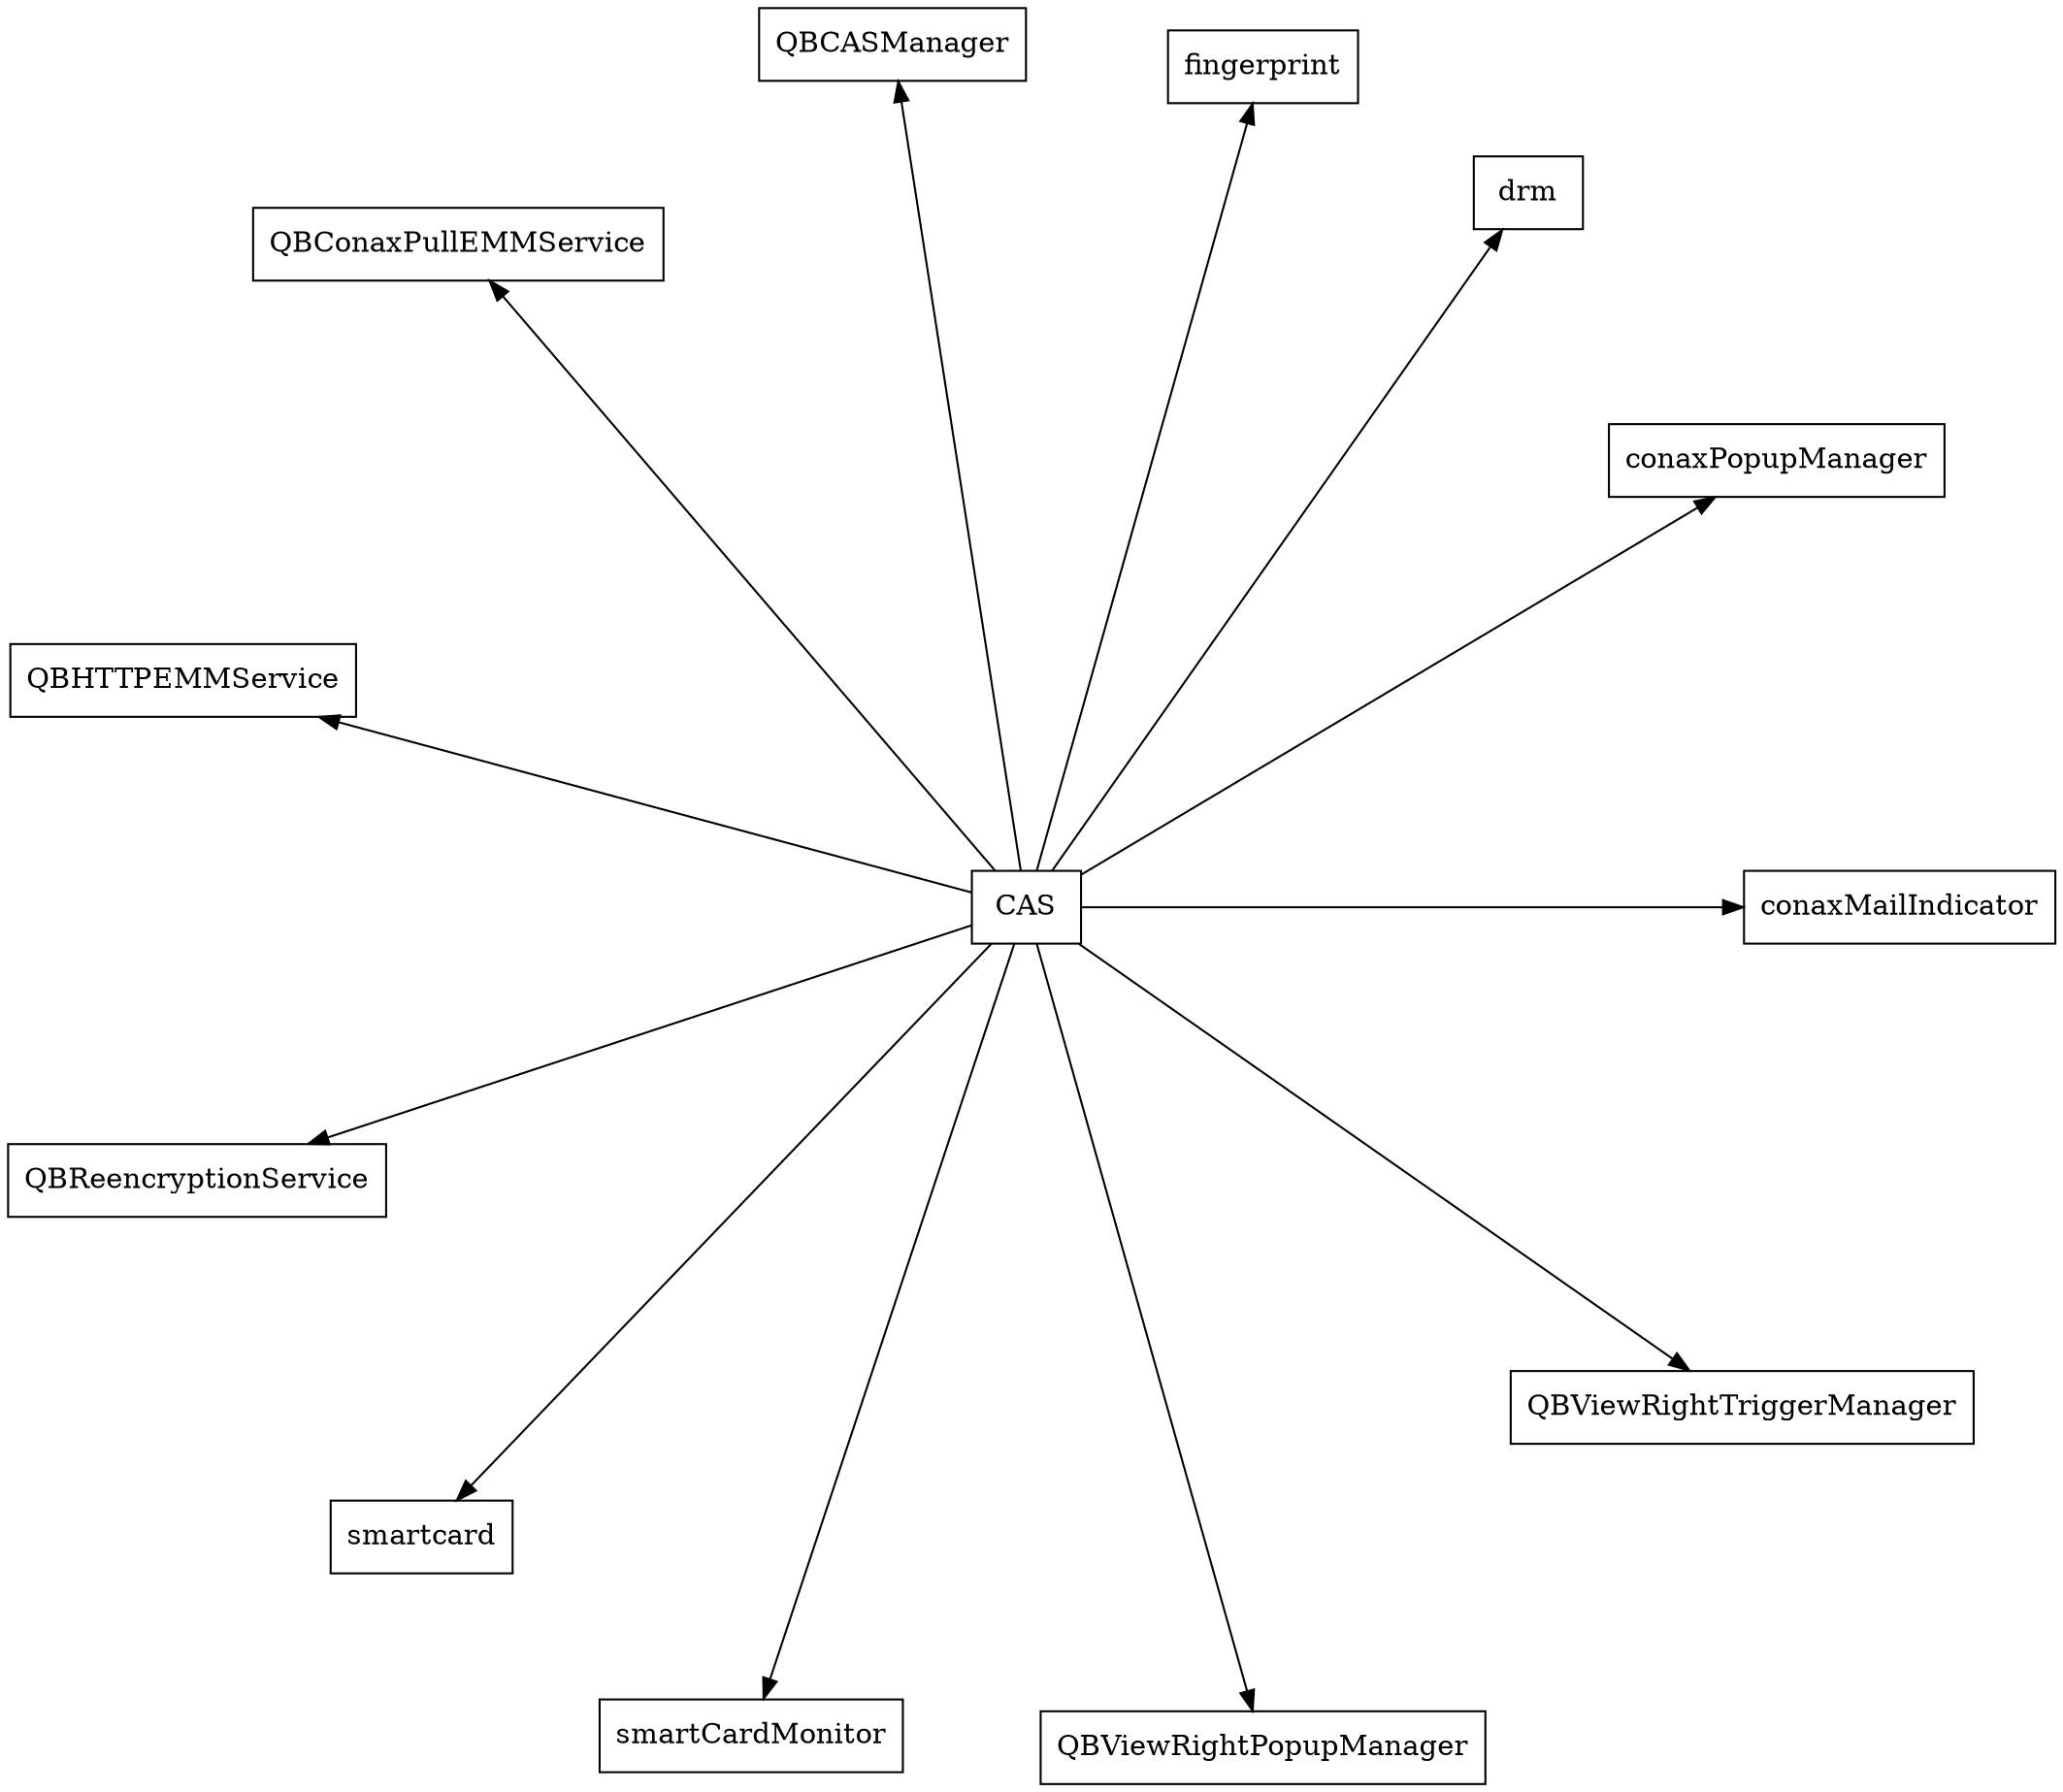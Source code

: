 digraph CASServices {
    node [URL="\N.html" shape=box]
    graph [layout="circo"]
    CASServices [label="CAS" root=true]
    conaxMailIndicator
    conaxPopupManager
    drm
    fingerprint
    QBCASManager
    QBConaxPullEMMService
    QBHTTPEMMService
    QBReencryptionService
    smartcard
    smartCardMonitor
    QBViewRightPopupManager
    QBViewRightTriggerManager

    CASServices -> conaxMailIndicator
    CASServices -> conaxPopupManager
    CASServices -> drm
    CASServices -> fingerprint
    CASServices -> QBCASManager
    CASServices -> QBConaxPullEMMService
    CASServices -> QBHTTPEMMService
    CASServices -> QBReencryptionService
    CASServices -> smartcard
    CASServices -> smartCardMonitor
    CASServices -> QBViewRightPopupManager
    CASServices -> QBViewRightTriggerManager
}
